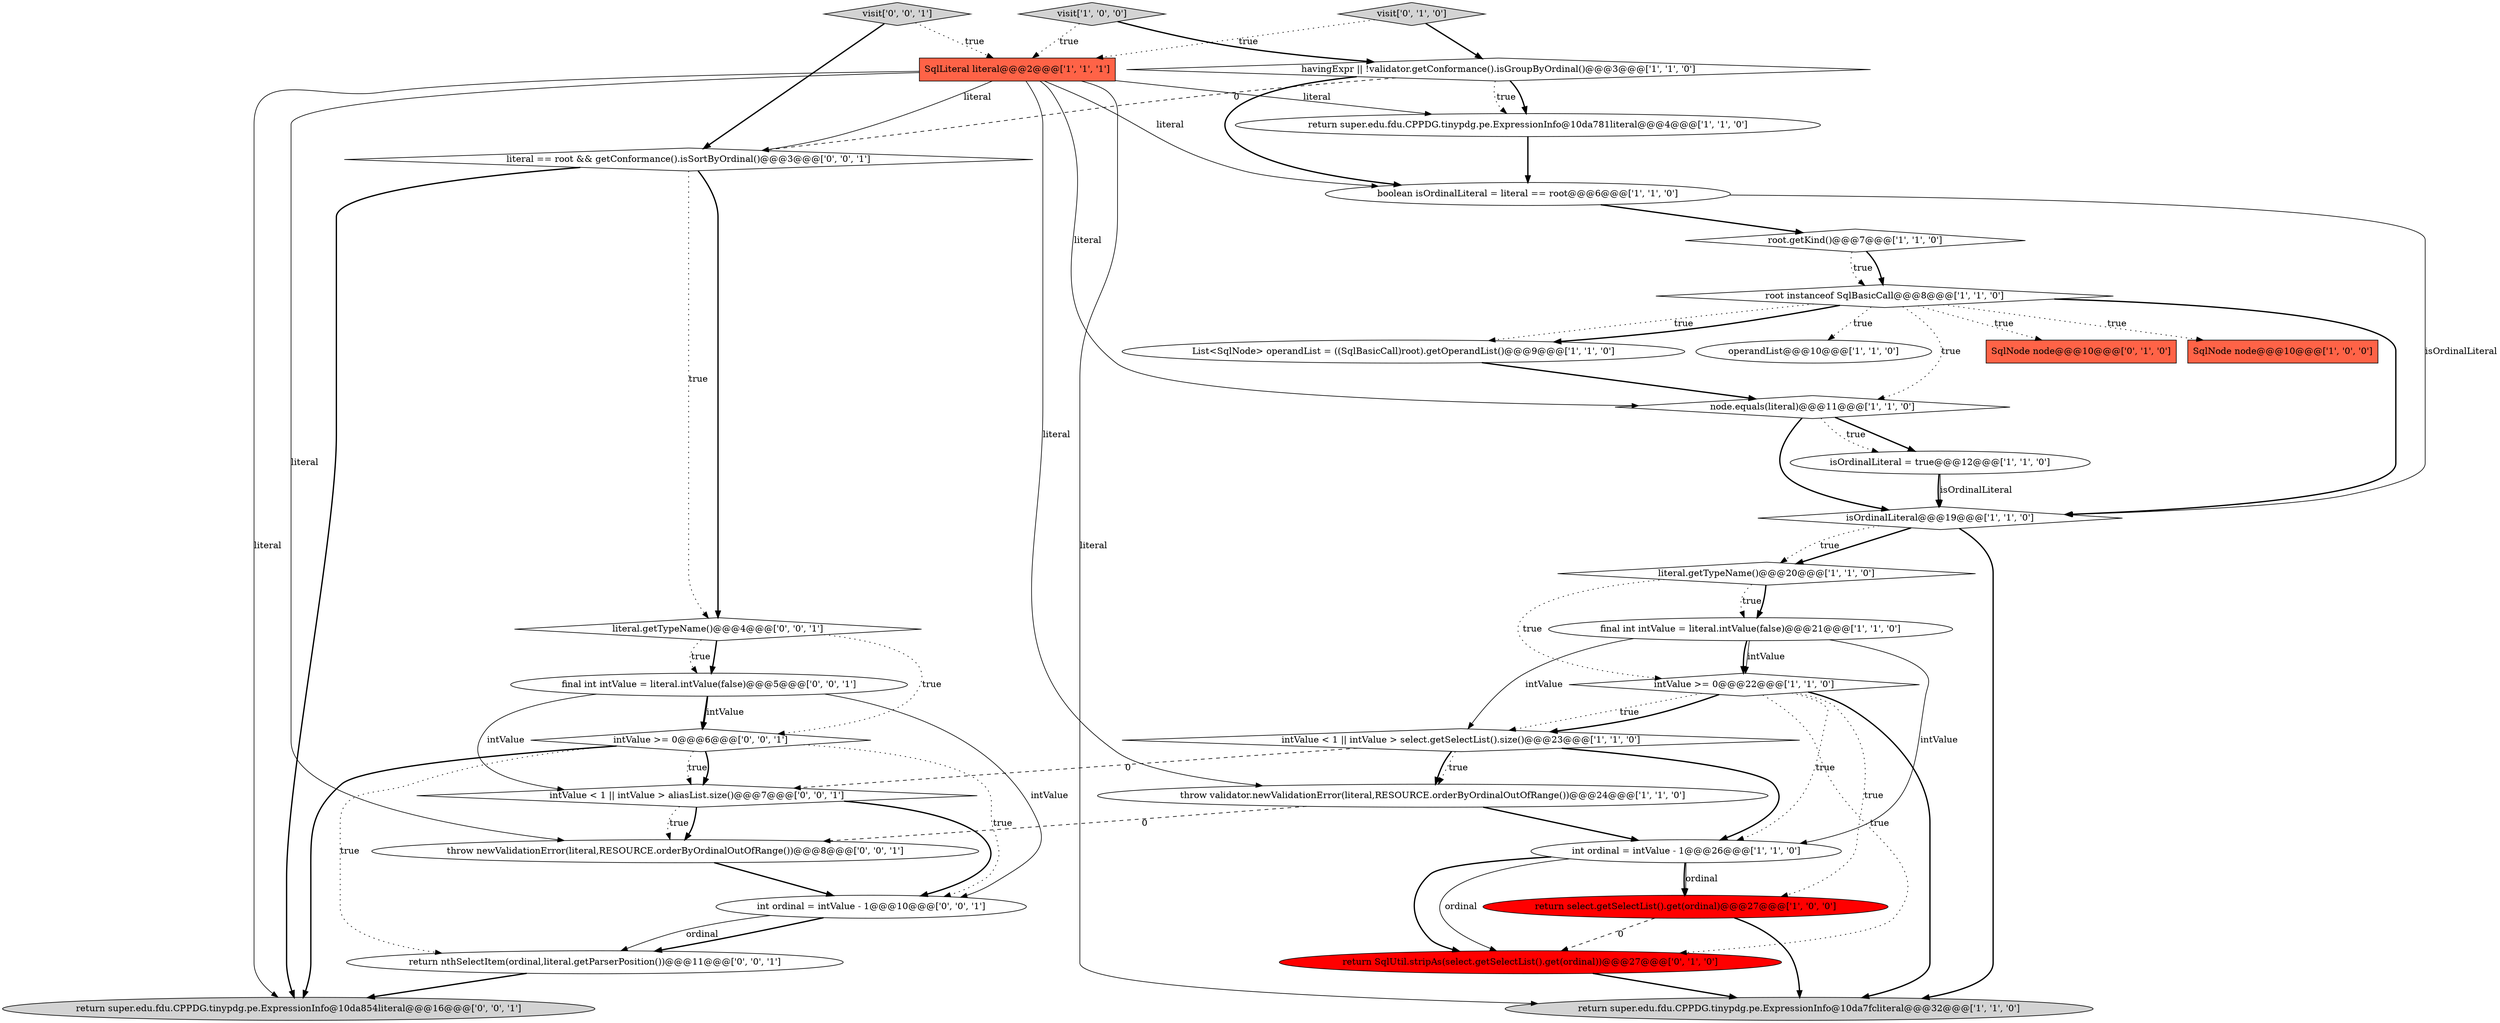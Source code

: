 digraph {
8 [style = filled, label = "literal.getTypeName()@@@20@@@['1', '1', '0']", fillcolor = white, shape = diamond image = "AAA0AAABBB1BBB"];
5 [style = filled, label = "havingExpr || !validator.getConformance().isGroupByOrdinal()@@@3@@@['1', '1', '0']", fillcolor = white, shape = diamond image = "AAA0AAABBB1BBB"];
33 [style = filled, label = "throw newValidationError(literal,RESOURCE.orderByOrdinalOutOfRange())@@@8@@@['0', '0', '1']", fillcolor = white, shape = ellipse image = "AAA0AAABBB3BBB"];
10 [style = filled, label = "List<SqlNode> operandList = ((SqlBasicCall)root).getOperandList()@@@9@@@['1', '1', '0']", fillcolor = white, shape = ellipse image = "AAA0AAABBB1BBB"];
6 [style = filled, label = "intValue < 1 || intValue > select.getSelectList().size()@@@23@@@['1', '1', '0']", fillcolor = white, shape = diamond image = "AAA0AAABBB1BBB"];
25 [style = filled, label = "intValue < 1 || intValue > aliasList.size()@@@7@@@['0', '0', '1']", fillcolor = white, shape = diamond image = "AAA0AAABBB3BBB"];
29 [style = filled, label = "literal.getTypeName()@@@4@@@['0', '0', '1']", fillcolor = white, shape = diamond image = "AAA0AAABBB3BBB"];
1 [style = filled, label = "throw validator.newValidationError(literal,RESOURCE.orderByOrdinalOutOfRange())@@@24@@@['1', '1', '0']", fillcolor = white, shape = ellipse image = "AAA0AAABBB1BBB"];
9 [style = filled, label = "SqlLiteral literal@@@2@@@['1', '1', '1']", fillcolor = tomato, shape = box image = "AAA0AAABBB1BBB"];
19 [style = filled, label = "root.getKind()@@@7@@@['1', '1', '0']", fillcolor = white, shape = diamond image = "AAA0AAABBB1BBB"];
7 [style = filled, label = "isOrdinalLiteral@@@19@@@['1', '1', '0']", fillcolor = white, shape = diamond image = "AAA0AAABBB1BBB"];
20 [style = filled, label = "operandList@@@10@@@['1', '1', '0']", fillcolor = white, shape = ellipse image = "AAA0AAABBB1BBB"];
13 [style = filled, label = "node.equals(literal)@@@11@@@['1', '1', '0']", fillcolor = white, shape = diamond image = "AAA0AAABBB1BBB"];
26 [style = filled, label = "intValue >= 0@@@6@@@['0', '0', '1']", fillcolor = white, shape = diamond image = "AAA0AAABBB3BBB"];
22 [style = filled, label = "SqlNode node@@@10@@@['0', '1', '0']", fillcolor = tomato, shape = box image = "AAA0AAABBB2BBB"];
2 [style = filled, label = "int ordinal = intValue - 1@@@26@@@['1', '1', '0']", fillcolor = white, shape = ellipse image = "AAA0AAABBB1BBB"];
17 [style = filled, label = "isOrdinalLiteral = true@@@12@@@['1', '1', '0']", fillcolor = white, shape = ellipse image = "AAA0AAABBB1BBB"];
27 [style = filled, label = "return super.edu.fdu.CPPDG.tinypdg.pe.ExpressionInfo@10da854literal@@@16@@@['0', '0', '1']", fillcolor = lightgray, shape = ellipse image = "AAA0AAABBB3BBB"];
32 [style = filled, label = "final int intValue = literal.intValue(false)@@@5@@@['0', '0', '1']", fillcolor = white, shape = ellipse image = "AAA0AAABBB3BBB"];
12 [style = filled, label = "final int intValue = literal.intValue(false)@@@21@@@['1', '1', '0']", fillcolor = white, shape = ellipse image = "AAA0AAABBB1BBB"];
30 [style = filled, label = "int ordinal = intValue - 1@@@10@@@['0', '0', '1']", fillcolor = white, shape = ellipse image = "AAA0AAABBB3BBB"];
11 [style = filled, label = "boolean isOrdinalLiteral = literal == root@@@6@@@['1', '1', '0']", fillcolor = white, shape = ellipse image = "AAA0AAABBB1BBB"];
16 [style = filled, label = "SqlNode node@@@10@@@['1', '0', '0']", fillcolor = tomato, shape = box image = "AAA0AAABBB1BBB"];
0 [style = filled, label = "intValue >= 0@@@22@@@['1', '1', '0']", fillcolor = white, shape = diamond image = "AAA0AAABBB1BBB"];
28 [style = filled, label = "literal == root && getConformance().isSortByOrdinal()@@@3@@@['0', '0', '1']", fillcolor = white, shape = diamond image = "AAA0AAABBB3BBB"];
23 [style = filled, label = "return SqlUtil.stripAs(select.getSelectList().get(ordinal))@@@27@@@['0', '1', '0']", fillcolor = red, shape = ellipse image = "AAA1AAABBB2BBB"];
18 [style = filled, label = "root instanceof SqlBasicCall@@@8@@@['1', '1', '0']", fillcolor = white, shape = diamond image = "AAA0AAABBB1BBB"];
15 [style = filled, label = "return super.edu.fdu.CPPDG.tinypdg.pe.ExpressionInfo@10da7fcliteral@@@32@@@['1', '1', '0']", fillcolor = lightgray, shape = ellipse image = "AAA0AAABBB1BBB"];
3 [style = filled, label = "return super.edu.fdu.CPPDG.tinypdg.pe.ExpressionInfo@10da781literal@@@4@@@['1', '1', '0']", fillcolor = white, shape = ellipse image = "AAA0AAABBB1BBB"];
4 [style = filled, label = "visit['1', '0', '0']", fillcolor = lightgray, shape = diamond image = "AAA0AAABBB1BBB"];
21 [style = filled, label = "visit['0', '1', '0']", fillcolor = lightgray, shape = diamond image = "AAA0AAABBB2BBB"];
24 [style = filled, label = "visit['0', '0', '1']", fillcolor = lightgray, shape = diamond image = "AAA0AAABBB3BBB"];
31 [style = filled, label = "return nthSelectItem(ordinal,literal.getParserPosition())@@@11@@@['0', '0', '1']", fillcolor = white, shape = ellipse image = "AAA0AAABBB3BBB"];
14 [style = filled, label = "return select.getSelectList().get(ordinal)@@@27@@@['1', '0', '0']", fillcolor = red, shape = ellipse image = "AAA1AAABBB1BBB"];
30->31 [style = solid, label="ordinal"];
5->3 [style = bold, label=""];
25->33 [style = bold, label=""];
32->30 [style = solid, label="intValue"];
25->30 [style = bold, label=""];
6->1 [style = dotted, label="true"];
18->20 [style = dotted, label="true"];
0->6 [style = dotted, label="true"];
29->26 [style = dotted, label="true"];
7->8 [style = bold, label=""];
0->15 [style = bold, label=""];
2->23 [style = bold, label=""];
13->17 [style = bold, label=""];
5->28 [style = dashed, label="0"];
26->30 [style = dotted, label="true"];
32->26 [style = solid, label="intValue"];
2->14 [style = bold, label=""];
8->0 [style = dotted, label="true"];
2->14 [style = solid, label="ordinal"];
18->13 [style = dotted, label="true"];
24->28 [style = bold, label=""];
13->17 [style = dotted, label="true"];
19->18 [style = bold, label=""];
17->7 [style = solid, label="isOrdinalLiteral"];
11->7 [style = solid, label="isOrdinalLiteral"];
18->16 [style = dotted, label="true"];
3->11 [style = bold, label=""];
5->3 [style = dotted, label="true"];
32->26 [style = bold, label=""];
12->6 [style = solid, label="intValue"];
6->2 [style = bold, label=""];
28->29 [style = dotted, label="true"];
26->27 [style = bold, label=""];
21->9 [style = dotted, label="true"];
8->12 [style = dotted, label="true"];
31->27 [style = bold, label=""];
29->32 [style = bold, label=""];
33->30 [style = bold, label=""];
0->14 [style = dotted, label="true"];
14->15 [style = bold, label=""];
5->11 [style = bold, label=""];
18->7 [style = bold, label=""];
7->8 [style = dotted, label="true"];
29->32 [style = dotted, label="true"];
12->2 [style = solid, label="intValue"];
1->33 [style = dashed, label="0"];
28->29 [style = bold, label=""];
9->1 [style = solid, label="literal"];
12->0 [style = solid, label="intValue"];
9->28 [style = solid, label="literal"];
9->33 [style = solid, label="literal"];
19->18 [style = dotted, label="true"];
23->15 [style = bold, label=""];
18->10 [style = dotted, label="true"];
6->1 [style = bold, label=""];
21->5 [style = bold, label=""];
26->31 [style = dotted, label="true"];
14->23 [style = dashed, label="0"];
9->11 [style = solid, label="literal"];
18->10 [style = bold, label=""];
10->13 [style = bold, label=""];
30->31 [style = bold, label=""];
9->3 [style = solid, label="literal"];
32->25 [style = solid, label="intValue"];
7->15 [style = bold, label=""];
0->23 [style = dotted, label="true"];
1->2 [style = bold, label=""];
9->27 [style = solid, label="literal"];
2->23 [style = solid, label="ordinal"];
4->5 [style = bold, label=""];
8->12 [style = bold, label=""];
18->22 [style = dotted, label="true"];
25->33 [style = dotted, label="true"];
0->6 [style = bold, label=""];
26->25 [style = dotted, label="true"];
26->25 [style = bold, label=""];
24->9 [style = dotted, label="true"];
11->19 [style = bold, label=""];
9->15 [style = solid, label="literal"];
12->0 [style = bold, label=""];
9->13 [style = solid, label="literal"];
17->7 [style = bold, label=""];
6->25 [style = dashed, label="0"];
13->7 [style = bold, label=""];
28->27 [style = bold, label=""];
0->2 [style = dotted, label="true"];
4->9 [style = dotted, label="true"];
}
